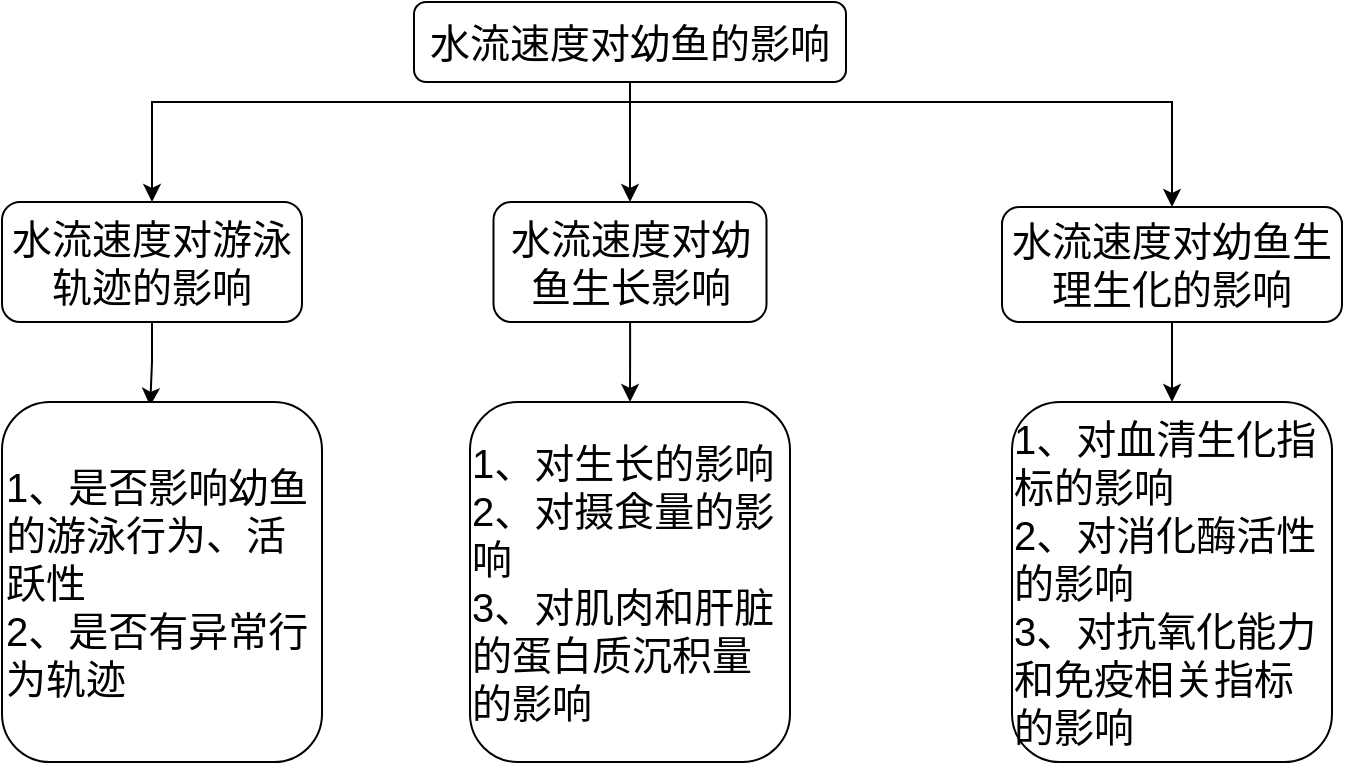 <mxfile version="20.6.0" type="github">
  <diagram id="SEpkC7aMaB5GKDP6Doux" name="第 1 页">
    <mxGraphModel dx="1375" dy="754" grid="1" gridSize="10" guides="1" tooltips="1" connect="1" arrows="1" fold="1" page="1" pageScale="1" pageWidth="827" pageHeight="1169" math="0" shadow="0">
      <root>
        <mxCell id="0" />
        <mxCell id="1" parent="0" />
        <mxCell id="BzNbD30EaYKdcaMy7LCS-8" style="edgeStyle=orthogonalEdgeStyle;rounded=0;orthogonalLoop=1;jettySize=auto;html=1;entryX=0.5;entryY=0;entryDx=0;entryDy=0;fontSize=20;" edge="1" parent="1" source="BzNbD30EaYKdcaMy7LCS-1" target="BzNbD30EaYKdcaMy7LCS-2">
          <mxGeometry relative="1" as="geometry">
            <Array as="points">
              <mxPoint x="414" y="70" />
              <mxPoint x="175" y="70" />
            </Array>
          </mxGeometry>
        </mxCell>
        <mxCell id="BzNbD30EaYKdcaMy7LCS-9" style="edgeStyle=orthogonalEdgeStyle;rounded=0;orthogonalLoop=1;jettySize=auto;html=1;entryX=0.5;entryY=0;entryDx=0;entryDy=0;fontSize=20;" edge="1" parent="1" source="BzNbD30EaYKdcaMy7LCS-1" target="BzNbD30EaYKdcaMy7LCS-3">
          <mxGeometry relative="1" as="geometry" />
        </mxCell>
        <mxCell id="BzNbD30EaYKdcaMy7LCS-10" style="edgeStyle=orthogonalEdgeStyle;rounded=0;orthogonalLoop=1;jettySize=auto;html=1;entryX=0.5;entryY=0;entryDx=0;entryDy=0;fontSize=20;" edge="1" parent="1" source="BzNbD30EaYKdcaMy7LCS-1" target="BzNbD30EaYKdcaMy7LCS-4">
          <mxGeometry relative="1" as="geometry">
            <Array as="points">
              <mxPoint x="414" y="70" />
              <mxPoint x="685" y="70" />
            </Array>
          </mxGeometry>
        </mxCell>
        <mxCell id="BzNbD30EaYKdcaMy7LCS-1" value="&lt;font style=&quot;font-size: 20px;&quot;&gt;水流速度对幼鱼的影响&lt;/font&gt;" style="rounded=1;whiteSpace=wrap;html=1;" vertex="1" parent="1">
          <mxGeometry x="306" y="20" width="216" height="40" as="geometry" />
        </mxCell>
        <mxCell id="BzNbD30EaYKdcaMy7LCS-11" style="edgeStyle=orthogonalEdgeStyle;rounded=0;orthogonalLoop=1;jettySize=auto;html=1;entryX=0.463;entryY=0.011;entryDx=0;entryDy=0;entryPerimeter=0;fontSize=20;" edge="1" parent="1" source="BzNbD30EaYKdcaMy7LCS-2" target="BzNbD30EaYKdcaMy7LCS-5">
          <mxGeometry relative="1" as="geometry" />
        </mxCell>
        <mxCell id="BzNbD30EaYKdcaMy7LCS-2" value="水流速度对游泳轨迹的影响" style="rounded=1;whiteSpace=wrap;html=1;fontSize=20;" vertex="1" parent="1">
          <mxGeometry x="100" y="120" width="150" height="60" as="geometry" />
        </mxCell>
        <mxCell id="BzNbD30EaYKdcaMy7LCS-12" style="edgeStyle=orthogonalEdgeStyle;rounded=0;orthogonalLoop=1;jettySize=auto;html=1;entryX=0.5;entryY=0;entryDx=0;entryDy=0;fontSize=20;" edge="1" parent="1" source="BzNbD30EaYKdcaMy7LCS-3" target="BzNbD30EaYKdcaMy7LCS-6">
          <mxGeometry relative="1" as="geometry" />
        </mxCell>
        <mxCell id="BzNbD30EaYKdcaMy7LCS-3" value="水流速度对幼鱼生长影响" style="rounded=1;whiteSpace=wrap;html=1;fontSize=20;" vertex="1" parent="1">
          <mxGeometry x="345.75" y="120" width="136.5" height="60" as="geometry" />
        </mxCell>
        <mxCell id="BzNbD30EaYKdcaMy7LCS-13" style="edgeStyle=orthogonalEdgeStyle;rounded=0;orthogonalLoop=1;jettySize=auto;html=1;entryX=0.5;entryY=0;entryDx=0;entryDy=0;fontSize=20;" edge="1" parent="1" source="BzNbD30EaYKdcaMy7LCS-4" target="BzNbD30EaYKdcaMy7LCS-7">
          <mxGeometry relative="1" as="geometry" />
        </mxCell>
        <mxCell id="BzNbD30EaYKdcaMy7LCS-4" value="水流速度对幼鱼生理生化的影响" style="rounded=1;whiteSpace=wrap;html=1;fontSize=20;" vertex="1" parent="1">
          <mxGeometry x="600" y="122.5" width="170" height="57.5" as="geometry" />
        </mxCell>
        <mxCell id="BzNbD30EaYKdcaMy7LCS-5" value="1、是否影响幼鱼的游泳行为、活跃性&lt;br&gt;&lt;div style=&quot;&quot;&gt;&lt;span style=&quot;background-color: initial;&quot;&gt;2、是否有异常行为轨迹&lt;/span&gt;&lt;/div&gt;" style="rounded=1;whiteSpace=wrap;html=1;fontSize=20;align=left;" vertex="1" parent="1">
          <mxGeometry x="100" y="220" width="160" height="180" as="geometry" />
        </mxCell>
        <mxCell id="BzNbD30EaYKdcaMy7LCS-6" value="&lt;div style=&quot;text-align: left;&quot;&gt;&lt;span style=&quot;background-color: initial;&quot;&gt;1、对生长的影响&lt;/span&gt;&lt;/div&gt;&lt;div style=&quot;text-align: left;&quot;&gt;&lt;span style=&quot;background-color: initial;&quot;&gt;2、对摄食量的影响&lt;/span&gt;&lt;/div&gt;&lt;div style=&quot;text-align: left;&quot;&gt;&lt;span style=&quot;background-color: initial;&quot;&gt;3、对肌肉和肝脏的蛋白质沉积量的影响&lt;/span&gt;&lt;/div&gt;" style="rounded=1;whiteSpace=wrap;html=1;fontSize=20;" vertex="1" parent="1">
          <mxGeometry x="334" y="220" width="160" height="180" as="geometry" />
        </mxCell>
        <mxCell id="BzNbD30EaYKdcaMy7LCS-7" value="&lt;div style=&quot;text-align: left;&quot;&gt;&lt;span style=&quot;background-color: initial;&quot;&gt;1、对血清生化指标的影响&lt;/span&gt;&lt;/div&gt;&lt;div style=&quot;text-align: left;&quot;&gt;&lt;span style=&quot;background-color: initial;&quot;&gt;2、对消化酶活性的影响&lt;/span&gt;&lt;/div&gt;&lt;div style=&quot;text-align: left;&quot;&gt;&lt;span style=&quot;background-color: initial;&quot;&gt;3、对抗氧化能力和免疫相关指标的影响&lt;/span&gt;&lt;/div&gt;" style="rounded=1;whiteSpace=wrap;html=1;fontSize=20;" vertex="1" parent="1">
          <mxGeometry x="605" y="220" width="160" height="180" as="geometry" />
        </mxCell>
      </root>
    </mxGraphModel>
  </diagram>
</mxfile>
